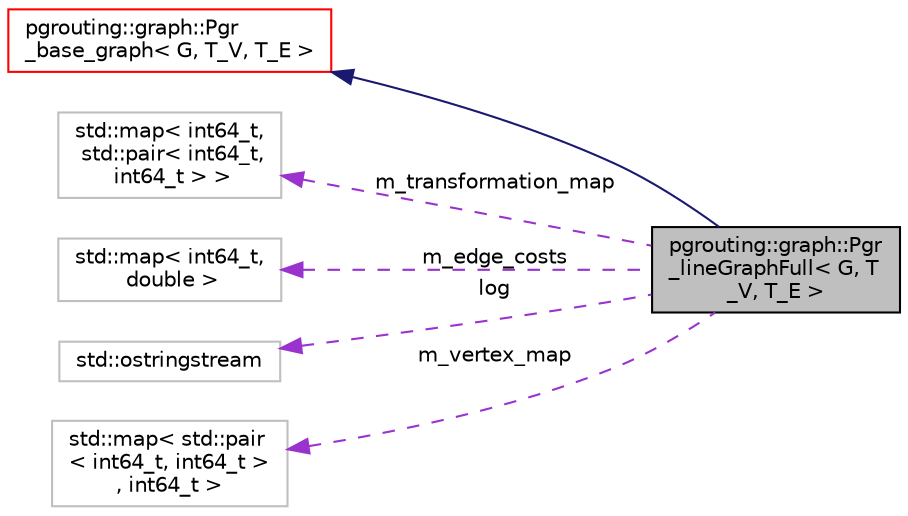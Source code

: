 digraph "pgrouting::graph::Pgr_lineGraphFull&lt; G, T_V, T_E &gt;"
{
  edge [fontname="Helvetica",fontsize="10",labelfontname="Helvetica",labelfontsize="10"];
  node [fontname="Helvetica",fontsize="10",shape=record];
  rankdir="LR";
  Node2 [label="pgrouting::graph::Pgr\l_lineGraphFull\< G, T\l_V, T_E \>",height=0.2,width=0.4,color="black", fillcolor="grey75", style="filled", fontcolor="black"];
  Node3 -> Node2 [dir="back",color="midnightblue",fontsize="10",style="solid",fontname="Helvetica"];
  Node3 [label="pgrouting::graph::Pgr\l_base_graph\< G, T_V, T_E \>",height=0.2,width=0.4,color="red", fillcolor="white", style="filled",URL="$classpgrouting_1_1graph_1_1Pgr__base__graph.html"];
  Node11 -> Node2 [dir="back",color="darkorchid3",fontsize="10",style="dashed",label=" m_transformation_map" ,fontname="Helvetica"];
  Node11 [label="std::map\< int64_t,\l std::pair\< int64_t,\l int64_t \> \>",height=0.2,width=0.4,color="grey75", fillcolor="white", style="filled"];
  Node12 -> Node2 [dir="back",color="darkorchid3",fontsize="10",style="dashed",label=" m_edge_costs" ,fontname="Helvetica"];
  Node12 [label="std::map\< int64_t,\l double \>",height=0.2,width=0.4,color="grey75", fillcolor="white", style="filled"];
  Node13 -> Node2 [dir="back",color="darkorchid3",fontsize="10",style="dashed",label=" log" ,fontname="Helvetica"];
  Node13 [label="std::ostringstream",height=0.2,width=0.4,color="grey75", fillcolor="white", style="filled",tooltip="STL class. "];
  Node18 -> Node2 [dir="back",color="darkorchid3",fontsize="10",style="dashed",label=" m_vertex_map" ,fontname="Helvetica"];
  Node18 [label="std::map\< std::pair\l\< int64_t, int64_t \>\l, int64_t \>",height=0.2,width=0.4,color="grey75", fillcolor="white", style="filled"];
}
